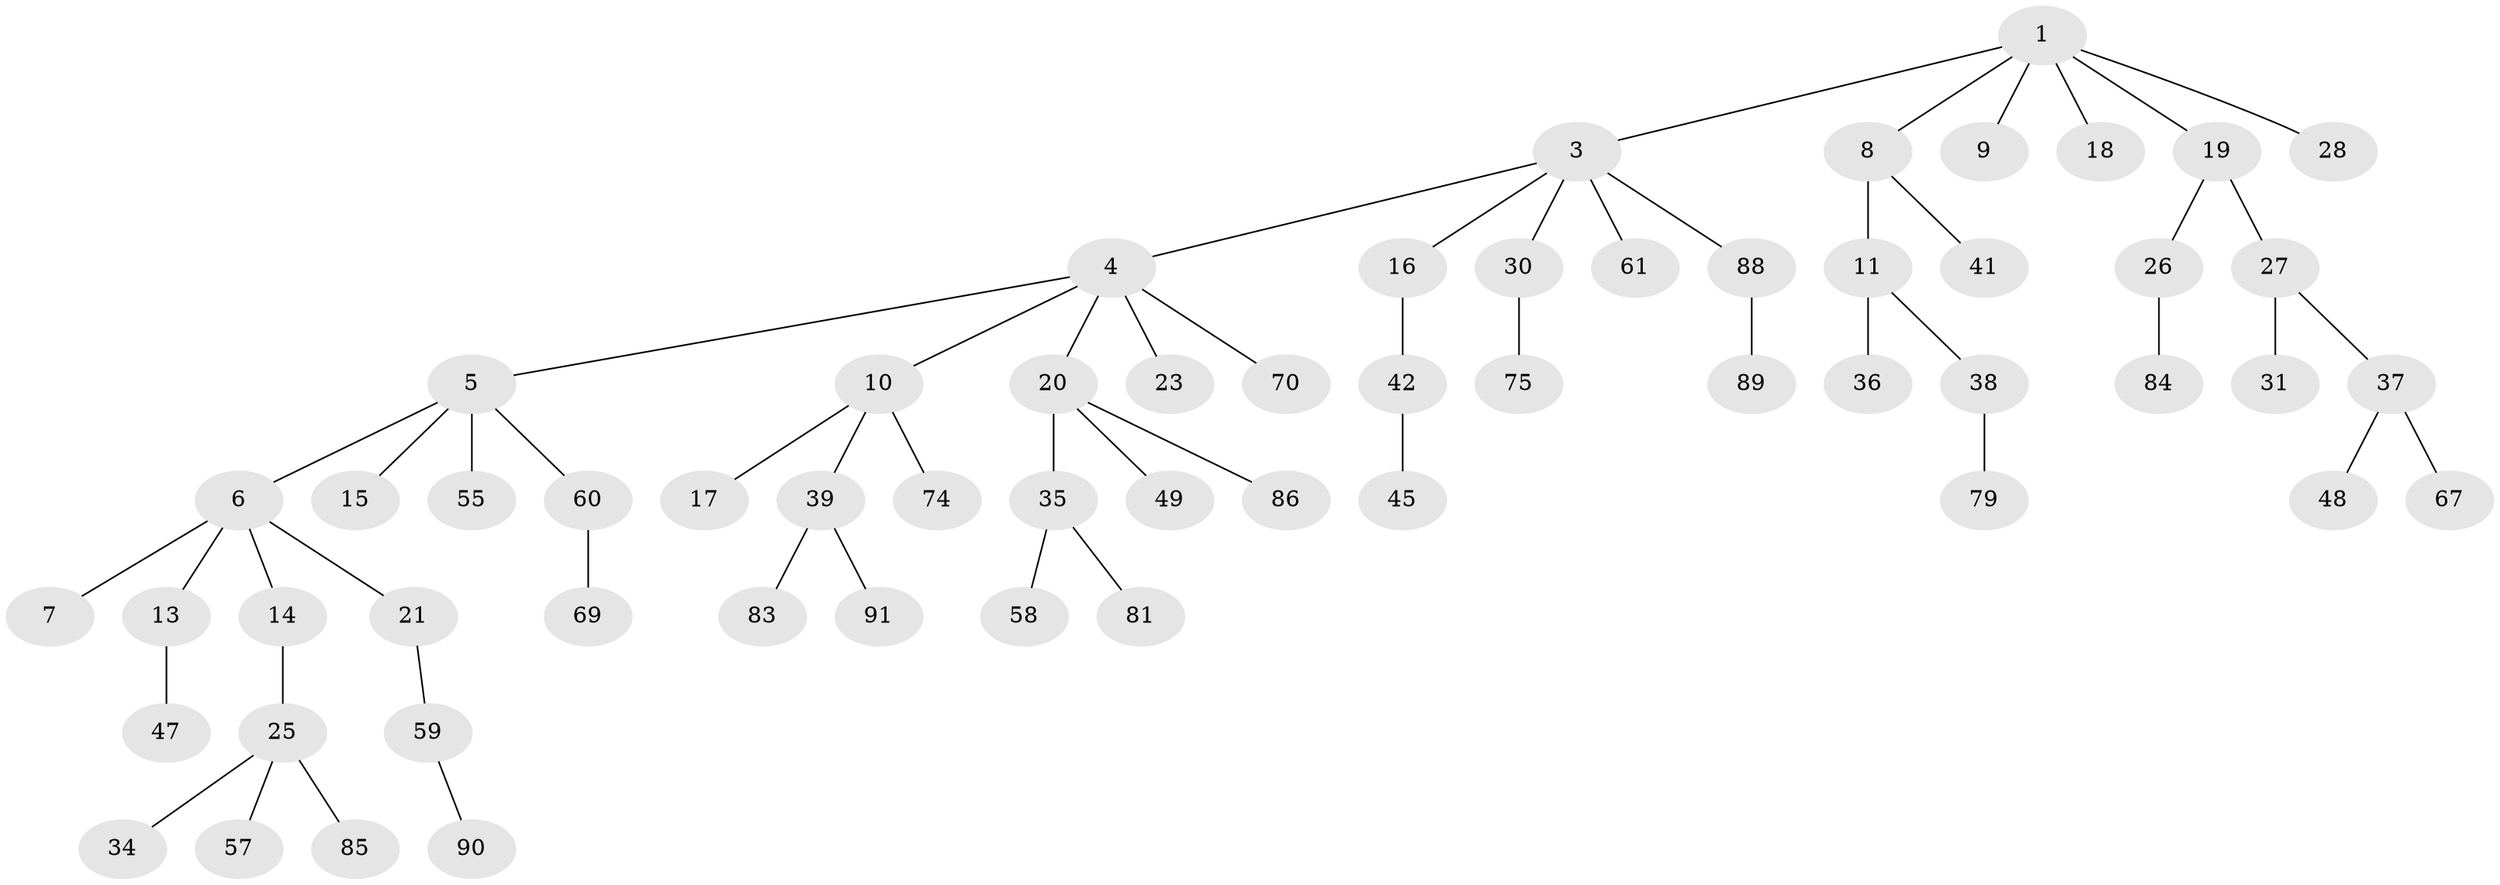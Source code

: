 // original degree distribution, {4: 0.07692307692307693, 6: 0.03296703296703297, 5: 0.02197802197802198, 1: 0.43956043956043955, 3: 0.06593406593406594, 2: 0.3626373626373626}
// Generated by graph-tools (version 1.1) at 2025/11/02/27/25 16:11:28]
// undirected, 59 vertices, 58 edges
graph export_dot {
graph [start="1"]
  node [color=gray90,style=filled];
  1 [super="+2"];
  3 [super="+52"];
  4 [super="+66"];
  5 [super="+24"];
  6 [super="+29"];
  7;
  8 [super="+22"];
  9 [super="+78"];
  10 [super="+12"];
  11 [super="+40"];
  13 [super="+44"];
  14;
  15;
  16;
  17;
  18 [super="+82"];
  19 [super="+71"];
  20 [super="+63"];
  21;
  23 [super="+53"];
  25 [super="+46"];
  26 [super="+32"];
  27 [super="+33"];
  28;
  30 [super="+73"];
  31 [super="+51"];
  34;
  35 [super="+80"];
  36 [super="+54"];
  37 [super="+43"];
  38 [super="+68"];
  39 [super="+50"];
  41 [super="+64"];
  42;
  45 [super="+56"];
  47 [super="+72"];
  48;
  49 [super="+62"];
  55;
  57;
  58 [super="+76"];
  59 [super="+65"];
  60 [super="+77"];
  61;
  67;
  69;
  70;
  74;
  75 [super="+87"];
  79;
  81;
  83;
  84;
  85;
  86;
  88;
  89;
  90;
  91;
  1 -- 9;
  1 -- 18;
  1 -- 28;
  1 -- 8;
  1 -- 19;
  1 -- 3;
  3 -- 4;
  3 -- 16;
  3 -- 30;
  3 -- 61;
  3 -- 88;
  4 -- 5;
  4 -- 10;
  4 -- 20;
  4 -- 23;
  4 -- 70;
  5 -- 6;
  5 -- 15;
  5 -- 60;
  5 -- 55;
  6 -- 7;
  6 -- 13;
  6 -- 14;
  6 -- 21;
  8 -- 11;
  8 -- 41;
  10 -- 17;
  10 -- 74;
  10 -- 39;
  11 -- 36;
  11 -- 38;
  13 -- 47;
  14 -- 25;
  16 -- 42;
  19 -- 26;
  19 -- 27;
  20 -- 35;
  20 -- 49;
  20 -- 86;
  21 -- 59;
  25 -- 34;
  25 -- 57;
  25 -- 85;
  26 -- 84;
  27 -- 31;
  27 -- 37;
  30 -- 75;
  35 -- 58;
  35 -- 81;
  37 -- 67;
  37 -- 48;
  38 -- 79;
  39 -- 83;
  39 -- 91;
  42 -- 45;
  59 -- 90;
  60 -- 69;
  88 -- 89;
}
